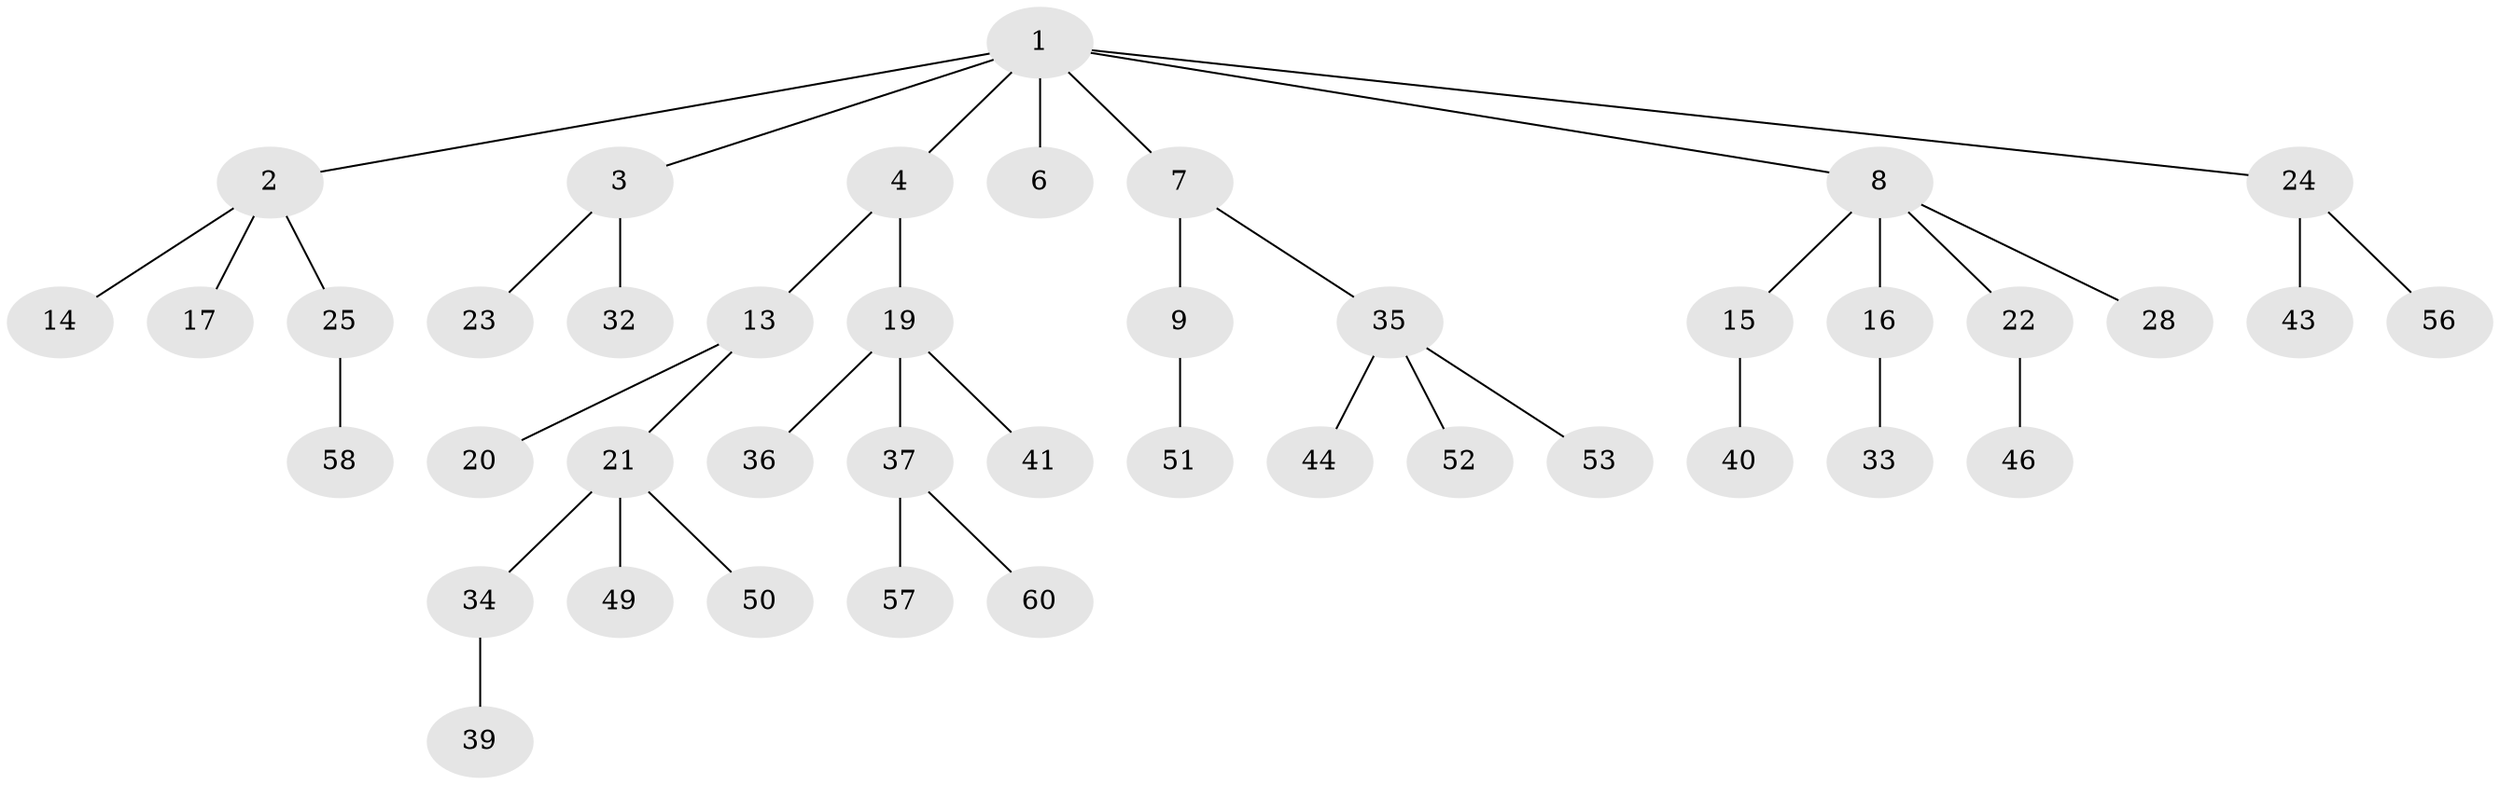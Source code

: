 // Generated by graph-tools (version 1.1) at 2025/52/02/27/25 19:52:10]
// undirected, 42 vertices, 41 edges
graph export_dot {
graph [start="1"]
  node [color=gray90,style=filled];
  1 [super="+45"];
  2 [super="+5"];
  3 [super="+27"];
  4 [super="+11"];
  6 [super="+54"];
  7 [super="+31"];
  8 [super="+12"];
  9 [super="+10"];
  13 [super="+18"];
  14;
  15 [super="+29"];
  16 [super="+59"];
  17;
  19 [super="+30"];
  20;
  21 [super="+26"];
  22;
  23;
  24 [super="+47"];
  25 [super="+55"];
  28 [super="+61"];
  32;
  33;
  34 [super="+38"];
  35 [super="+42"];
  36;
  37;
  39;
  40;
  41 [super="+48"];
  43;
  44;
  46;
  49;
  50;
  51;
  52;
  53;
  56;
  57;
  58;
  60;
  1 -- 2;
  1 -- 3;
  1 -- 4;
  1 -- 6;
  1 -- 7;
  1 -- 8;
  1 -- 24;
  2 -- 14;
  2 -- 17;
  2 -- 25;
  3 -- 23;
  3 -- 32;
  4 -- 19;
  4 -- 13;
  7 -- 9;
  7 -- 35;
  8 -- 16;
  8 -- 28;
  8 -- 22;
  8 -- 15;
  9 -- 51;
  13 -- 21;
  13 -- 20;
  15 -- 40;
  16 -- 33;
  19 -- 37;
  19 -- 41;
  19 -- 36;
  21 -- 49;
  21 -- 34;
  21 -- 50;
  22 -- 46;
  24 -- 43;
  24 -- 56;
  25 -- 58;
  34 -- 39;
  35 -- 44;
  35 -- 52;
  35 -- 53;
  37 -- 57;
  37 -- 60;
}
